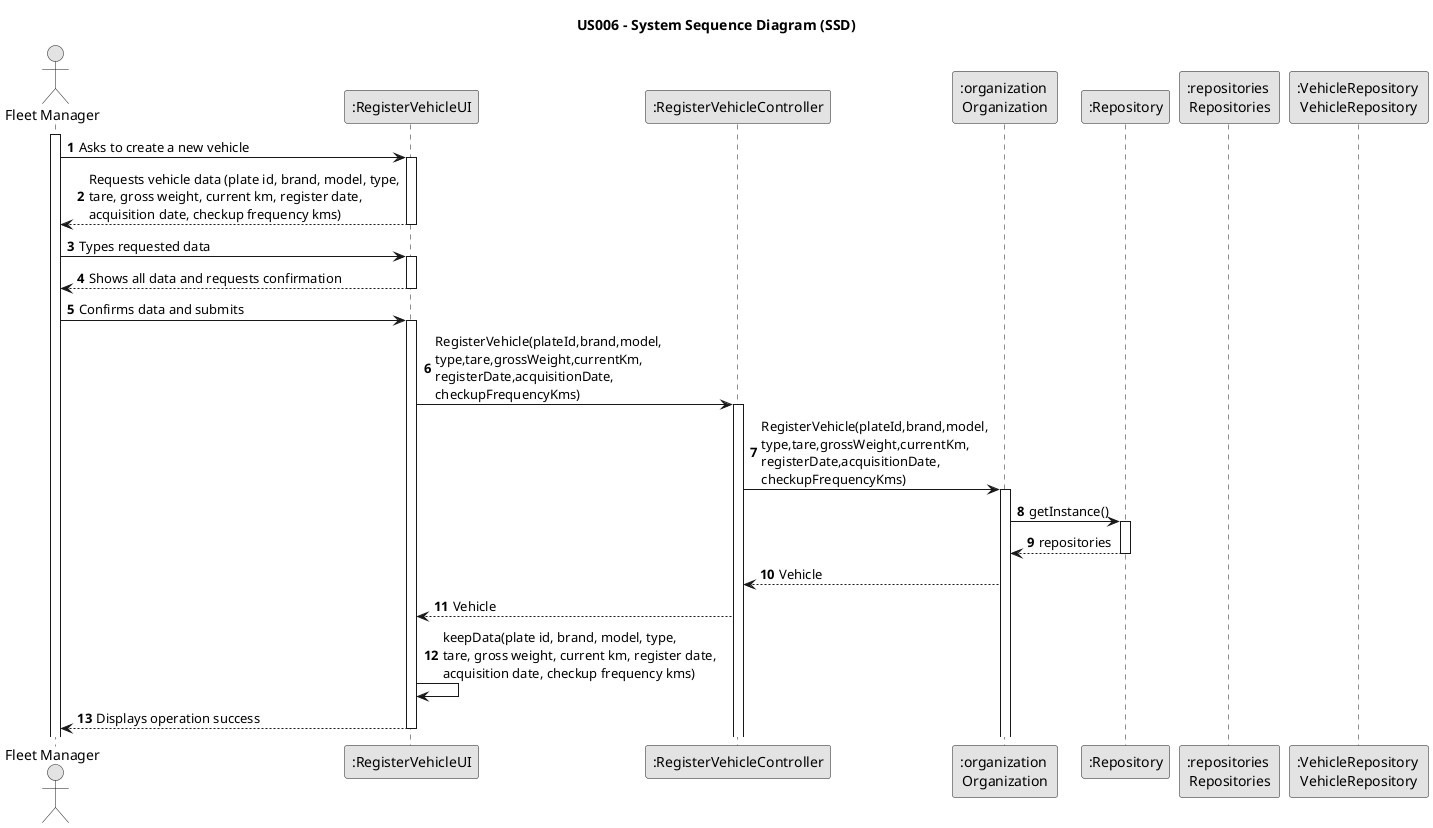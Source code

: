 @startuml
skinparam monochrome true
skinparam packageStyle rectangle
skinparam shadowing false

title US006 - System Sequence Diagram (SSD)

autonumber

actor "Fleet Manager" as Employee
participant ":RegisterVehicleUI" as System
participant ":RegisterVehicleController" as CTRL
participant ":organization \nOrganization" as ORG
participant ":Repository" as REP
participant ":repositories \nRepositories" as REPS
participant ":VehicleRepository \nVehicleRepository" as SR

activate Employee

    Employee -> System : Asks to create a new vehicle
    activate System

System --> Employee : Requests vehicle data (plate id, brand, model, type,\ntare, gross weight, current km, register date,\nacquisition date, checkup frequency kms)
    deactivate System


    Employee -> System : Types requested data
    activate System

        System --> Employee : Shows all data and requests confirmation
    deactivate System

    Employee -> System : Confirms data and submits
    activate System
        System->CTRL :RegisterVehicle(plateId,brand,model,\ntype,tare,grossWeight,currentKm,\nregisterDate,acquisitionDate,\ncheckupFrequencyKms)
        activate CTRL
            CTRL->ORG :RegisterVehicle(plateId,brand,model,\ntype,tare,grossWeight,currentKm,\nregisterDate,acquisitionDate,\ncheckupFrequencyKms)
            activate ORG

            ORG->REP: getInstance()

            activate REP

            REP-->ORG: repositories

            deactivate REP


            ORG-->CTRL: Vehicle

            CTRL-->System: Vehicle

            System->System: keepData(plate id, brand, model, type,\ntare, gross weight, current km, register date,\nacquisition date, checkup frequency kms)

        System --> Employee : Displays operation success
    deactivate System




@enduml